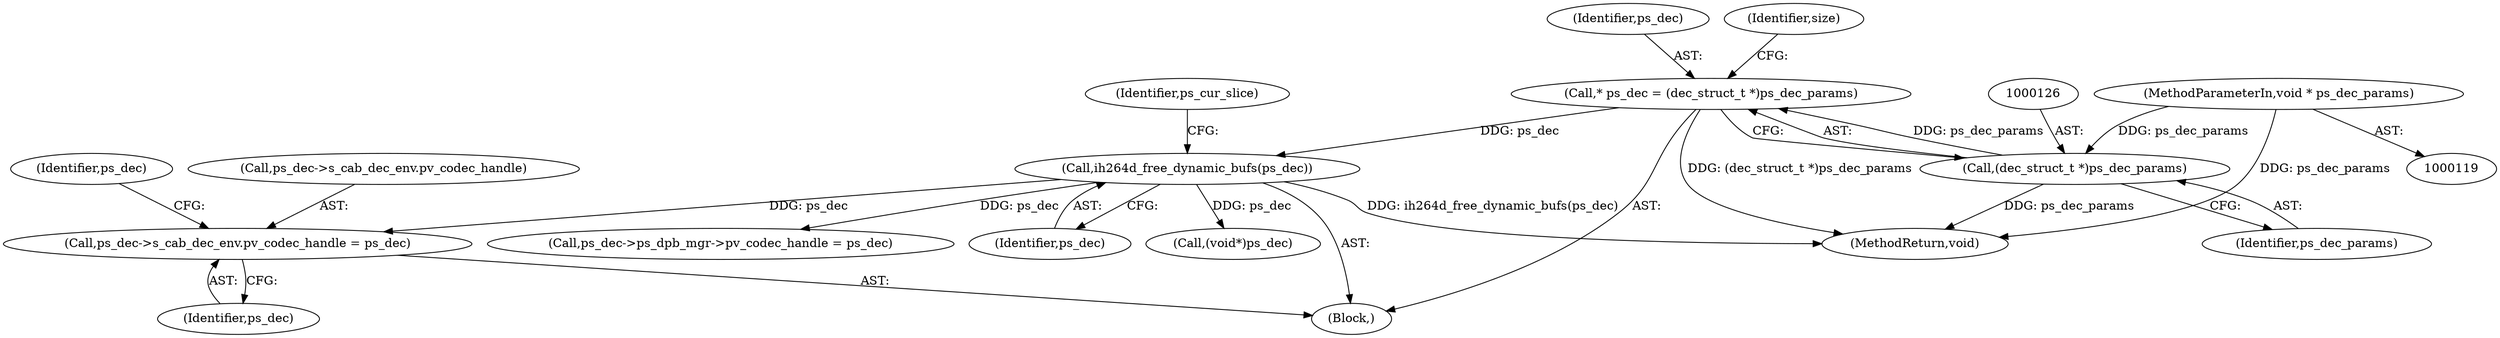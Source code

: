 digraph "0_Android_cc676ebd95247646e67907ccab150fb77a847335@pointer" {
"1000353" [label="(Call,ps_dec->s_cab_dec_env.pv_codec_handle = ps_dec)"];
"1000265" [label="(Call,ih264d_free_dynamic_bufs(ps_dec))"];
"1000123" [label="(Call,* ps_dec = (dec_struct_t *)ps_dec_params)"];
"1000125" [label="(Call,(dec_struct_t *)ps_dec_params)"];
"1000120" [label="(MethodParameterIn,void * ps_dec_params)"];
"1000268" [label="(Identifier,ps_cur_slice)"];
"1000365" [label="(Call,ps_dec->ps_dpb_mgr->pv_codec_handle = ps_dec)"];
"1000124" [label="(Identifier,ps_dec)"];
"1000133" [label="(Identifier,size)"];
"1000266" [label="(Identifier,ps_dec)"];
"1000125" [label="(Call,(dec_struct_t *)ps_dec_params)"];
"1000127" [label="(Identifier,ps_dec_params)"];
"1000265" [label="(Call,ih264d_free_dynamic_bufs(ps_dec))"];
"1000963" [label="(MethodReturn,void)"];
"1000120" [label="(MethodParameterIn,void * ps_dec_params)"];
"1000123" [label="(Call,* ps_dec = (dec_struct_t *)ps_dec_params)"];
"1000359" [label="(Identifier,ps_dec)"];
"1000353" [label="(Call,ps_dec->s_cab_dec_env.pv_codec_handle = ps_dec)"];
"1000882" [label="(Call,(void*)ps_dec)"];
"1000362" [label="(Identifier,ps_dec)"];
"1000121" [label="(Block,)"];
"1000354" [label="(Call,ps_dec->s_cab_dec_env.pv_codec_handle)"];
"1000353" -> "1000121"  [label="AST: "];
"1000353" -> "1000359"  [label="CFG: "];
"1000354" -> "1000353"  [label="AST: "];
"1000359" -> "1000353"  [label="AST: "];
"1000362" -> "1000353"  [label="CFG: "];
"1000265" -> "1000353"  [label="DDG: ps_dec"];
"1000265" -> "1000121"  [label="AST: "];
"1000265" -> "1000266"  [label="CFG: "];
"1000266" -> "1000265"  [label="AST: "];
"1000268" -> "1000265"  [label="CFG: "];
"1000265" -> "1000963"  [label="DDG: ih264d_free_dynamic_bufs(ps_dec)"];
"1000123" -> "1000265"  [label="DDG: ps_dec"];
"1000265" -> "1000365"  [label="DDG: ps_dec"];
"1000265" -> "1000882"  [label="DDG: ps_dec"];
"1000123" -> "1000121"  [label="AST: "];
"1000123" -> "1000125"  [label="CFG: "];
"1000124" -> "1000123"  [label="AST: "];
"1000125" -> "1000123"  [label="AST: "];
"1000133" -> "1000123"  [label="CFG: "];
"1000123" -> "1000963"  [label="DDG: (dec_struct_t *)ps_dec_params"];
"1000125" -> "1000123"  [label="DDG: ps_dec_params"];
"1000125" -> "1000127"  [label="CFG: "];
"1000126" -> "1000125"  [label="AST: "];
"1000127" -> "1000125"  [label="AST: "];
"1000125" -> "1000963"  [label="DDG: ps_dec_params"];
"1000120" -> "1000125"  [label="DDG: ps_dec_params"];
"1000120" -> "1000119"  [label="AST: "];
"1000120" -> "1000963"  [label="DDG: ps_dec_params"];
}
